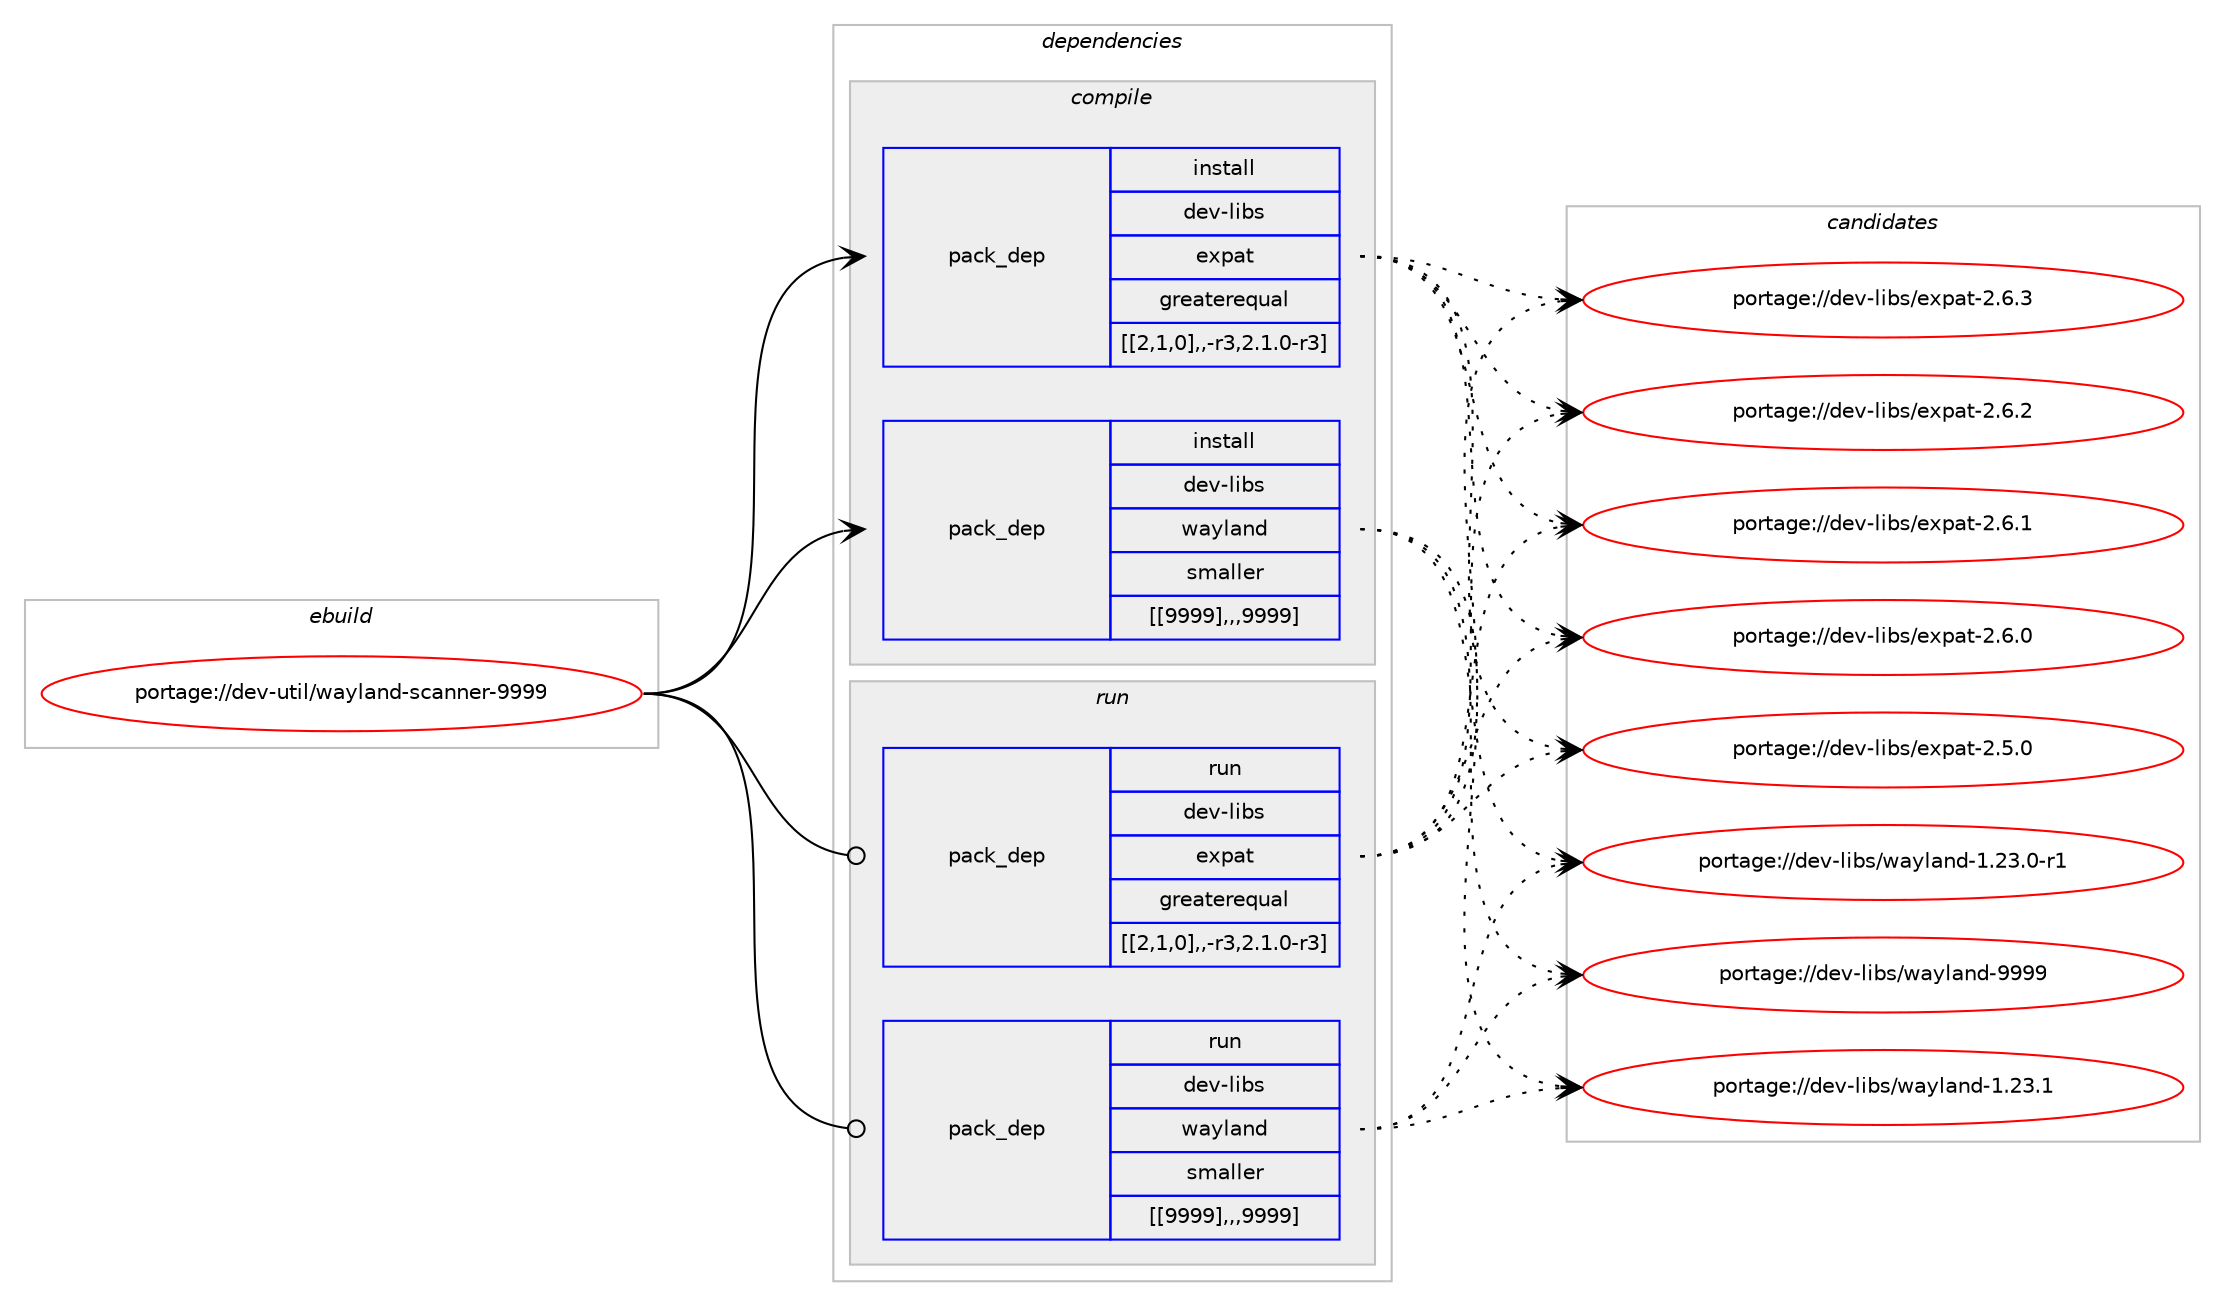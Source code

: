 digraph prolog {

# *************
# Graph options
# *************

newrank=true;
concentrate=true;
compound=true;
graph [rankdir=LR,fontname=Helvetica,fontsize=10,ranksep=1.5];#, ranksep=2.5, nodesep=0.2];
edge  [arrowhead=vee];
node  [fontname=Helvetica,fontsize=10];

# **********
# The ebuild
# **********

subgraph cluster_leftcol {
color=gray;
label=<<i>ebuild</i>>;
id [label="portage://dev-util/wayland-scanner-9999", color=red, width=4, href="../dev-util/wayland-scanner-9999.svg"];
}

# ****************
# The dependencies
# ****************

subgraph cluster_midcol {
color=gray;
label=<<i>dependencies</i>>;
subgraph cluster_compile {
fillcolor="#eeeeee";
style=filled;
label=<<i>compile</i>>;
subgraph pack158743 {
dependency223804 [label=<<TABLE BORDER="0" CELLBORDER="1" CELLSPACING="0" CELLPADDING="4" WIDTH="220"><TR><TD ROWSPAN="6" CELLPADDING="30">pack_dep</TD></TR><TR><TD WIDTH="110">install</TD></TR><TR><TD>dev-libs</TD></TR><TR><TD>expat</TD></TR><TR><TD>greaterequal</TD></TR><TR><TD>[[2,1,0],,-r3,2.1.0-r3]</TD></TR></TABLE>>, shape=none, color=blue];
}
id:e -> dependency223804:w [weight=20,style="solid",arrowhead="vee"];
subgraph pack158744 {
dependency223805 [label=<<TABLE BORDER="0" CELLBORDER="1" CELLSPACING="0" CELLPADDING="4" WIDTH="220"><TR><TD ROWSPAN="6" CELLPADDING="30">pack_dep</TD></TR><TR><TD WIDTH="110">install</TD></TR><TR><TD>dev-libs</TD></TR><TR><TD>wayland</TD></TR><TR><TD>smaller</TD></TR><TR><TD>[[9999],,,9999]</TD></TR></TABLE>>, shape=none, color=blue];
}
id:e -> dependency223805:w [weight=20,style="solid",arrowhead="vee"];
}
subgraph cluster_compileandrun {
fillcolor="#eeeeee";
style=filled;
label=<<i>compile and run</i>>;
}
subgraph cluster_run {
fillcolor="#eeeeee";
style=filled;
label=<<i>run</i>>;
subgraph pack158745 {
dependency223806 [label=<<TABLE BORDER="0" CELLBORDER="1" CELLSPACING="0" CELLPADDING="4" WIDTH="220"><TR><TD ROWSPAN="6" CELLPADDING="30">pack_dep</TD></TR><TR><TD WIDTH="110">run</TD></TR><TR><TD>dev-libs</TD></TR><TR><TD>expat</TD></TR><TR><TD>greaterequal</TD></TR><TR><TD>[[2,1,0],,-r3,2.1.0-r3]</TD></TR></TABLE>>, shape=none, color=blue];
}
id:e -> dependency223806:w [weight=20,style="solid",arrowhead="odot"];
subgraph pack158746 {
dependency223807 [label=<<TABLE BORDER="0" CELLBORDER="1" CELLSPACING="0" CELLPADDING="4" WIDTH="220"><TR><TD ROWSPAN="6" CELLPADDING="30">pack_dep</TD></TR><TR><TD WIDTH="110">run</TD></TR><TR><TD>dev-libs</TD></TR><TR><TD>wayland</TD></TR><TR><TD>smaller</TD></TR><TR><TD>[[9999],,,9999]</TD></TR></TABLE>>, shape=none, color=blue];
}
id:e -> dependency223807:w [weight=20,style="solid",arrowhead="odot"];
}
}

# **************
# The candidates
# **************

subgraph cluster_choices {
rank=same;
color=gray;
label=<<i>candidates</i>>;

subgraph choice158743 {
color=black;
nodesep=1;
choice10010111845108105981154710112011297116455046544651 [label="portage://dev-libs/expat-2.6.3", color=red, width=4,href="../dev-libs/expat-2.6.3.svg"];
choice10010111845108105981154710112011297116455046544650 [label="portage://dev-libs/expat-2.6.2", color=red, width=4,href="../dev-libs/expat-2.6.2.svg"];
choice10010111845108105981154710112011297116455046544649 [label="portage://dev-libs/expat-2.6.1", color=red, width=4,href="../dev-libs/expat-2.6.1.svg"];
choice10010111845108105981154710112011297116455046544648 [label="portage://dev-libs/expat-2.6.0", color=red, width=4,href="../dev-libs/expat-2.6.0.svg"];
choice10010111845108105981154710112011297116455046534648 [label="portage://dev-libs/expat-2.5.0", color=red, width=4,href="../dev-libs/expat-2.5.0.svg"];
dependency223804:e -> choice10010111845108105981154710112011297116455046544651:w [style=dotted,weight="100"];
dependency223804:e -> choice10010111845108105981154710112011297116455046544650:w [style=dotted,weight="100"];
dependency223804:e -> choice10010111845108105981154710112011297116455046544649:w [style=dotted,weight="100"];
dependency223804:e -> choice10010111845108105981154710112011297116455046544648:w [style=dotted,weight="100"];
dependency223804:e -> choice10010111845108105981154710112011297116455046534648:w [style=dotted,weight="100"];
}
subgraph choice158744 {
color=black;
nodesep=1;
choice10010111845108105981154711997121108971101004557575757 [label="portage://dev-libs/wayland-9999", color=red, width=4,href="../dev-libs/wayland-9999.svg"];
choice100101118451081059811547119971211089711010045494650514649 [label="portage://dev-libs/wayland-1.23.1", color=red, width=4,href="../dev-libs/wayland-1.23.1.svg"];
choice1001011184510810598115471199712110897110100454946505146484511449 [label="portage://dev-libs/wayland-1.23.0-r1", color=red, width=4,href="../dev-libs/wayland-1.23.0-r1.svg"];
dependency223805:e -> choice10010111845108105981154711997121108971101004557575757:w [style=dotted,weight="100"];
dependency223805:e -> choice100101118451081059811547119971211089711010045494650514649:w [style=dotted,weight="100"];
dependency223805:e -> choice1001011184510810598115471199712110897110100454946505146484511449:w [style=dotted,weight="100"];
}
subgraph choice158745 {
color=black;
nodesep=1;
choice10010111845108105981154710112011297116455046544651 [label="portage://dev-libs/expat-2.6.3", color=red, width=4,href="../dev-libs/expat-2.6.3.svg"];
choice10010111845108105981154710112011297116455046544650 [label="portage://dev-libs/expat-2.6.2", color=red, width=4,href="../dev-libs/expat-2.6.2.svg"];
choice10010111845108105981154710112011297116455046544649 [label="portage://dev-libs/expat-2.6.1", color=red, width=4,href="../dev-libs/expat-2.6.1.svg"];
choice10010111845108105981154710112011297116455046544648 [label="portage://dev-libs/expat-2.6.0", color=red, width=4,href="../dev-libs/expat-2.6.0.svg"];
choice10010111845108105981154710112011297116455046534648 [label="portage://dev-libs/expat-2.5.0", color=red, width=4,href="../dev-libs/expat-2.5.0.svg"];
dependency223806:e -> choice10010111845108105981154710112011297116455046544651:w [style=dotted,weight="100"];
dependency223806:e -> choice10010111845108105981154710112011297116455046544650:w [style=dotted,weight="100"];
dependency223806:e -> choice10010111845108105981154710112011297116455046544649:w [style=dotted,weight="100"];
dependency223806:e -> choice10010111845108105981154710112011297116455046544648:w [style=dotted,weight="100"];
dependency223806:e -> choice10010111845108105981154710112011297116455046534648:w [style=dotted,weight="100"];
}
subgraph choice158746 {
color=black;
nodesep=1;
choice10010111845108105981154711997121108971101004557575757 [label="portage://dev-libs/wayland-9999", color=red, width=4,href="../dev-libs/wayland-9999.svg"];
choice100101118451081059811547119971211089711010045494650514649 [label="portage://dev-libs/wayland-1.23.1", color=red, width=4,href="../dev-libs/wayland-1.23.1.svg"];
choice1001011184510810598115471199712110897110100454946505146484511449 [label="portage://dev-libs/wayland-1.23.0-r1", color=red, width=4,href="../dev-libs/wayland-1.23.0-r1.svg"];
dependency223807:e -> choice10010111845108105981154711997121108971101004557575757:w [style=dotted,weight="100"];
dependency223807:e -> choice100101118451081059811547119971211089711010045494650514649:w [style=dotted,weight="100"];
dependency223807:e -> choice1001011184510810598115471199712110897110100454946505146484511449:w [style=dotted,weight="100"];
}
}

}
